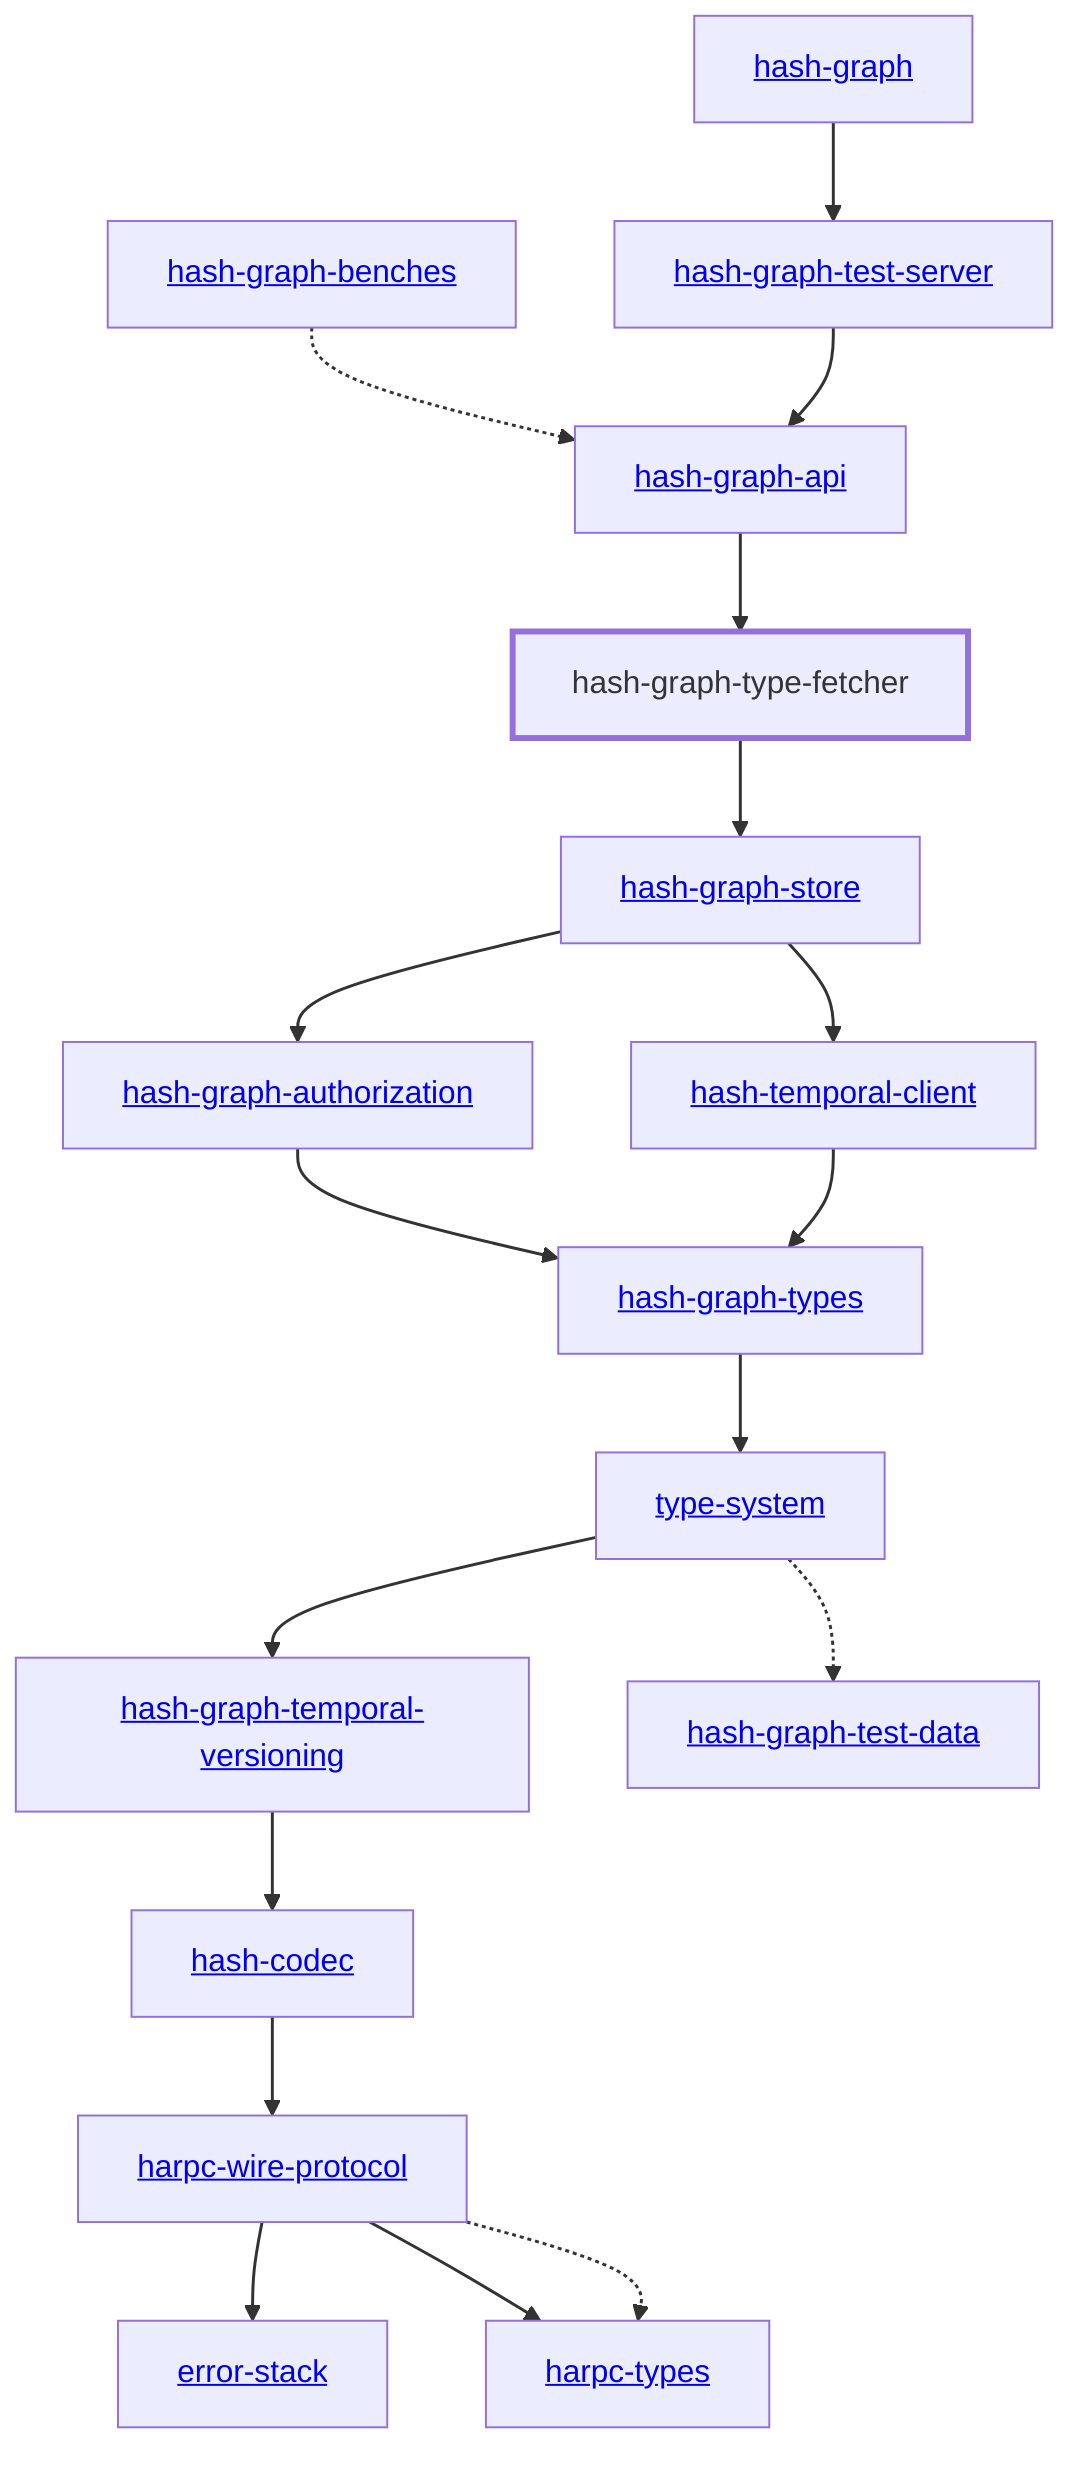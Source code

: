 graph TD
    linkStyle default stroke-width:1.5px
    classDef default stroke-width:1px
    classDef root stroke-width:3px
    classDef dev stroke-width:1px
    classDef build stroke-width:1px
    %% Legend
    %% --> : Normal dependency
    %% -.-> : Dev dependency
    %% ---> : Build dependency
    0[<a href="../harpc_wire_protocol/index.html">harpc-wire-protocol</a>]
    1[<a href="../hash_codec/index.html">hash-codec</a>]
    2[<a href="../hash_graph/index.html">hash-graph</a>]
    3[<a href="../hash_graph_api/index.html">hash-graph-api</a>]
    4[<a href="../hash_graph_authorization/index.html">hash-graph-authorization</a>]
    5[<a href="../hash_graph_benches/index.html">hash-graph-benches</a>]
    6[<a href="../hash_temporal_client/index.html">hash-temporal-client</a>]
    7[<a href="../error_stack/index.html">error-stack</a>]
    8[hash-graph-type-fetcher]
    class 8 root
    9[<a href="../hash_graph_types/index.html">hash-graph-types</a>]
    10[<a href="../type_system/index.html">type-system</a>]
    11[<a href="../hash_graph_store/index.html">hash-graph-store</a>]
    12[<a href="../hash_graph_temporal_versioning/index.html">hash-graph-temporal-versioning</a>]
    13[<a href="../hash_graph_test_data/index.html">hash-graph-test-data</a>]
    14[<a href="../hash_graph_test_server/index.html">hash-graph-test-server</a>]
    15[<a href="../harpc_types/index.html">harpc-types</a>]
    3 --> 8
    4 --> 9
    5 -.-> 3
    11 --> 4
    11 --> 6
    12 --> 1
    10 --> 12
    8 --> 11
    10 -.-> 13
    14 --> 3
    9 --> 10
    0 --> 7
    0 --> 15
    0 -.-> 15
    1 --> 0
    6 --> 9
    2 --> 14